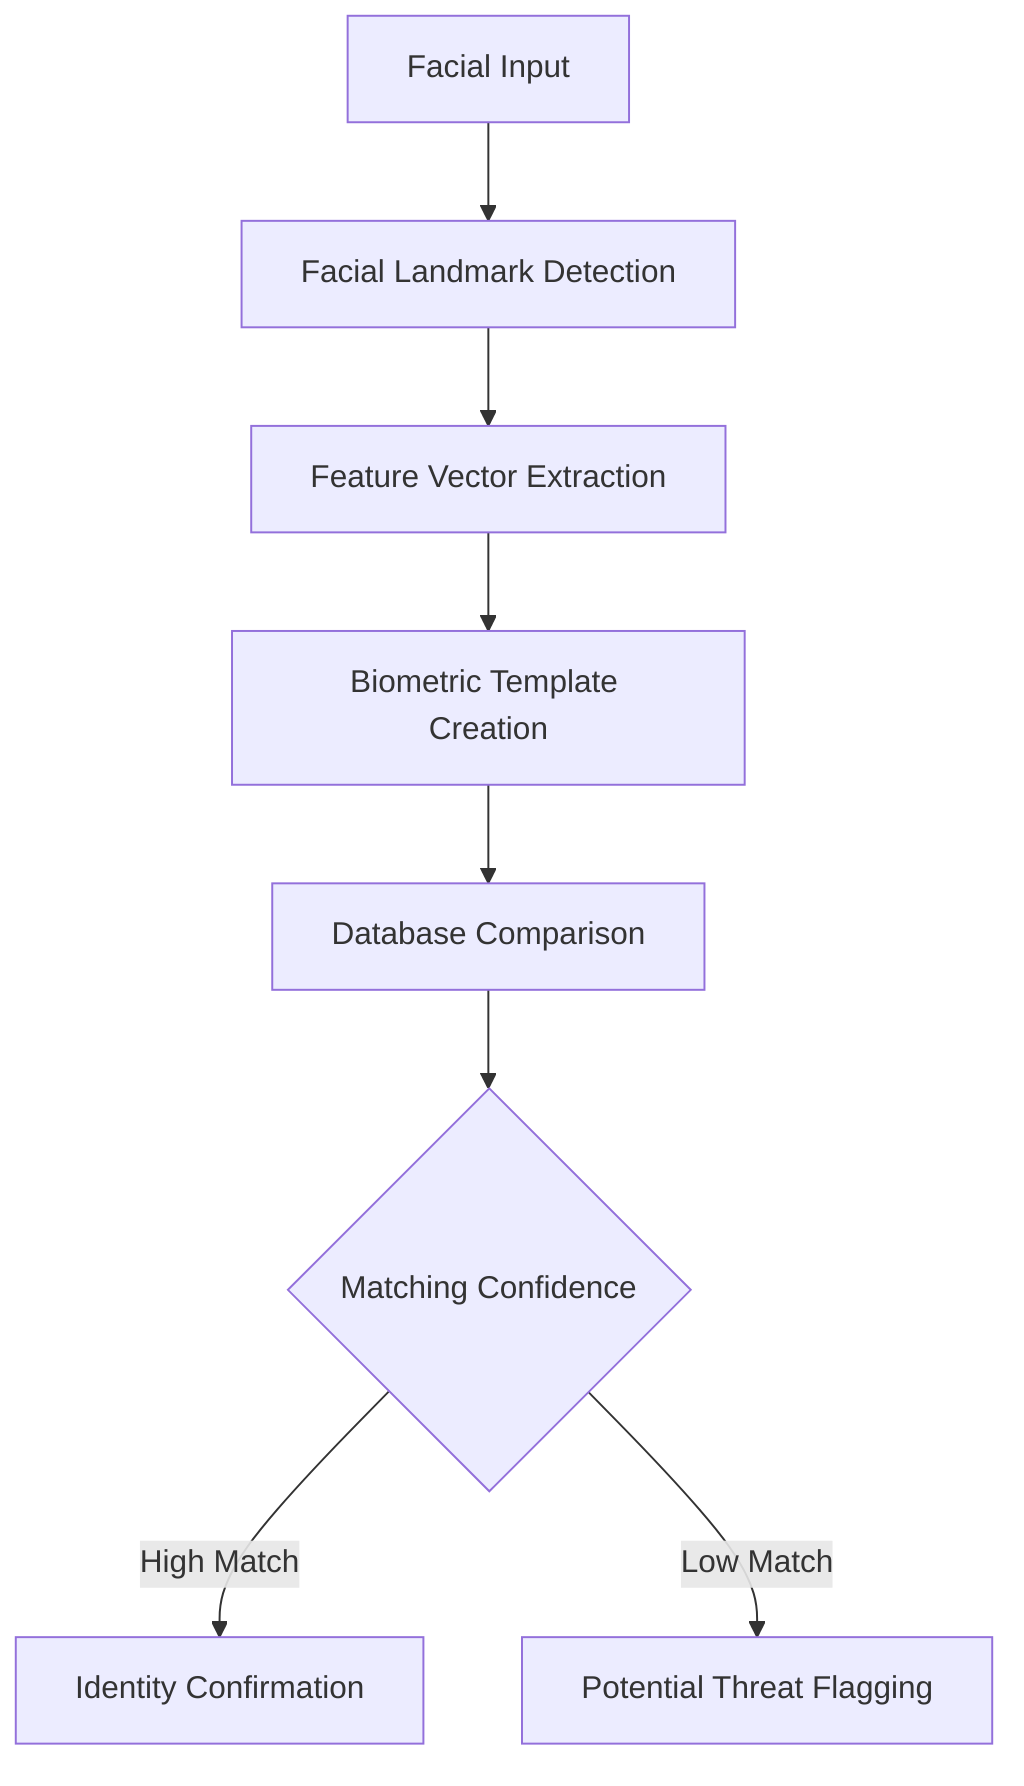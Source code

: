 graph TD
    A[Facial Input] --> B[Facial Landmark Detection]
    B --> C[Feature Vector Extraction]
    C --> D[Biometric Template Creation]
    D --> E[Database Comparison]
    E --> F{Matching Confidence}
    F --> |High Match| G[Identity Confirmation]
    F --> |Low Match| H[Potential Threat Flagging]